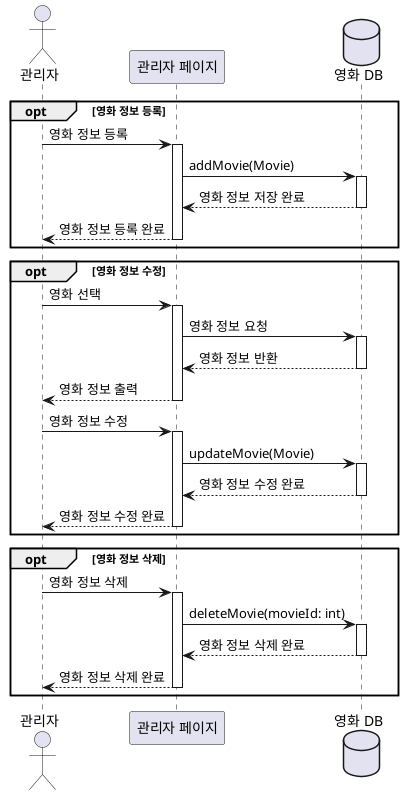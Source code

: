 @startuml

actor "관리자" as admin
participant "관리자 페이지" as adminPage
database "영화 DB" as db

opt 영화 정보 등록
admin -> adminPage : 영화 정보 등록
activate adminPage
adminPage -> db : addMovie(Movie)
activate db
db --> adminPage : 영화 정보 저장 완료
deactivate db
adminPage --> admin : 영화 정보 등록 완료
deactivate adminPage
end

opt 영화 정보 수정
admin -> adminPage : 영화 선택
activate adminPage
adminPage -> db : 영화 정보 요청
activate db
db --> adminPage : 영화 정보 반환
deactivate db
adminPage --> admin : 영화 정보 출력
deactivate adminPage
admin -> adminPage : 영화 정보 수정
activate adminPage
adminPage -> db : updateMovie(Movie)
activate db
db --> adminPage : 영화 정보 수정 완료
deactivate db
adminPage --> admin : 영화 정보 수정 완료
deactivate adminPage
end

opt 영화 정보 삭제
admin -> adminPage : 영화 정보 삭제
activate adminPage
adminPage -> db : deleteMovie(movieId: int)
activate db
db --> adminPage : 영화 정보 삭제 완료
deactivate db
adminPage --> admin : 영화 정보 삭제 완료
deactivate adminPage
end

@enduml
